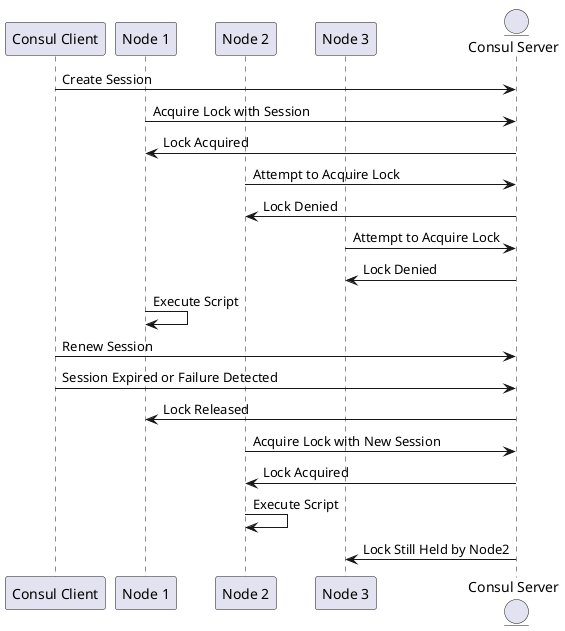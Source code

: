 @startuml
participant "Consul Client" as Client
participant "Node 1" as Node1
participant "Node 2" as Node2
participant "Node 3" as Node3

entity "Consul Server" as Consul

Client -> Consul: Create Session

Node1 -> Consul: Acquire Lock with Session
Consul -> Node1: Lock Acquired

Node2 -> Consul: Attempt to Acquire Lock
Consul -> Node2: Lock Denied

Node3 -> Consul: Attempt to Acquire Lock
Consul -> Node3: Lock Denied

Node1 -> Node1: Execute Script

Client -> Consul: Renew Session

Client -> Consul: Session Expired or Failure Detected
Consul -> Node1: Lock Released

Node2 -> Consul: Acquire Lock with New Session
Consul -> Node2: Lock Acquired
Node2 -> Node2: Execute Script

Consul -> Node3: Lock Still Held by Node2

@enduml

